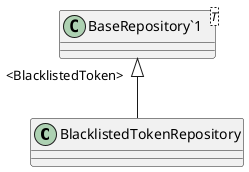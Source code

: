 @startuml
class BlacklistedTokenRepository {
}
class "BaseRepository`1"<T> {
}
"BaseRepository`1" "<BlacklistedToken>" <|-- BlacklistedTokenRepository
@enduml
